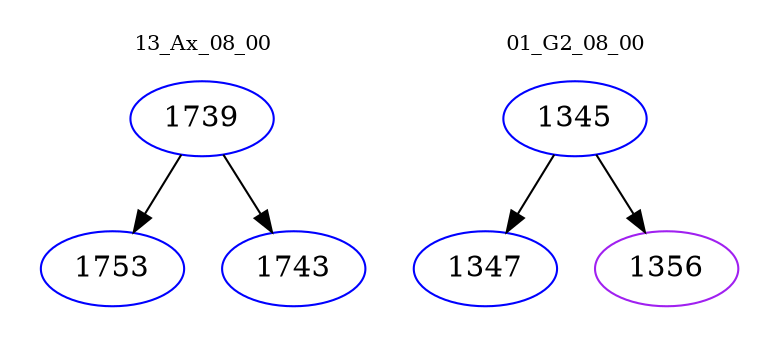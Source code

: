 digraph{
subgraph cluster_0 {
color = white
label = "13_Ax_08_00";
fontsize=10;
T0_1739 [label="1739", color="blue"]
T0_1739 -> T0_1753 [color="black"]
T0_1753 [label="1753", color="blue"]
T0_1739 -> T0_1743 [color="black"]
T0_1743 [label="1743", color="blue"]
}
subgraph cluster_1 {
color = white
label = "01_G2_08_00";
fontsize=10;
T1_1345 [label="1345", color="blue"]
T1_1345 -> T1_1347 [color="black"]
T1_1347 [label="1347", color="blue"]
T1_1345 -> T1_1356 [color="black"]
T1_1356 [label="1356", color="purple"]
}
}
